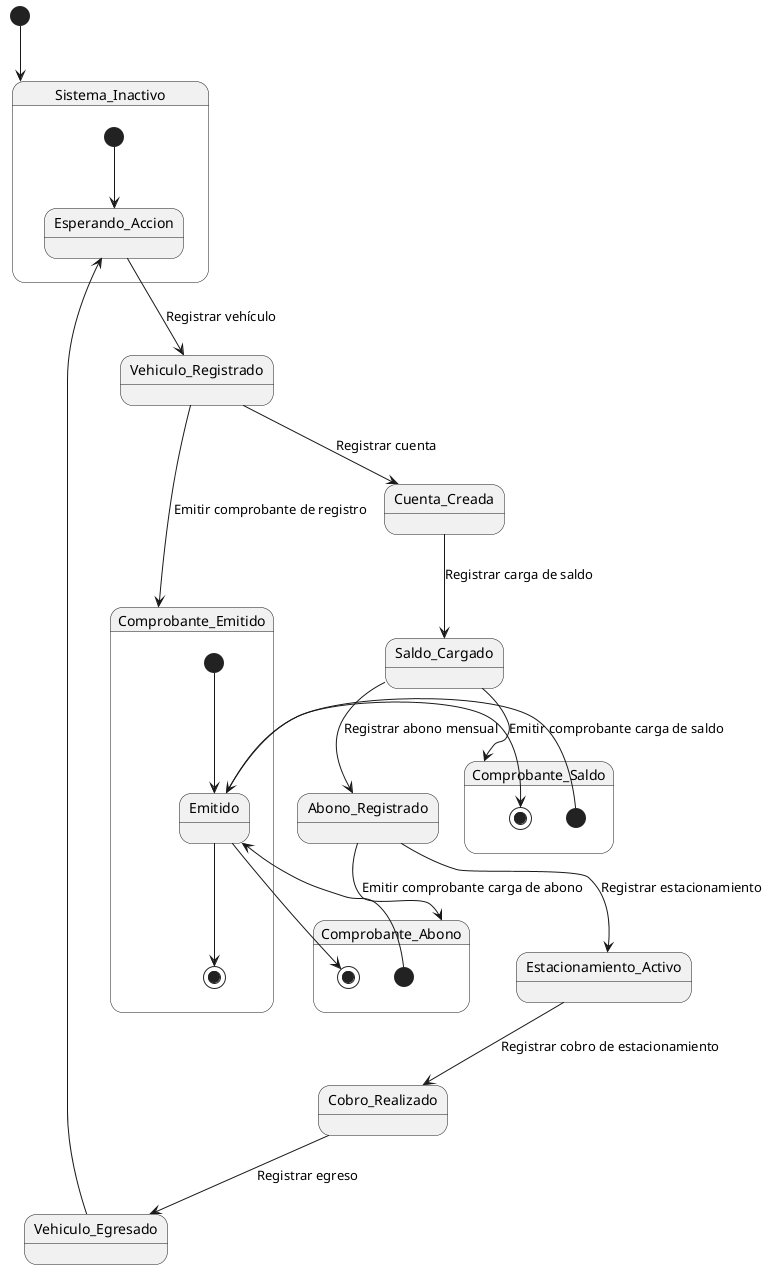 @startuml maquina_de_estado
[*] --> Sistema_Inactivo

state Sistema_Inactivo {
    [*] --> Esperando_Accion
}

Esperando_Accion --> Vehiculo_Registrado : Registrar vehículo
Vehiculo_Registrado --> Cuenta_Creada : Registrar cuenta
Cuenta_Creada --> Saldo_Cargado : Registrar carga de saldo
Saldo_Cargado --> Abono_Registrado : Registrar abono mensual
Abono_Registrado --> Estacionamiento_Activo : Registrar estacionamiento
Estacionamiento_Activo --> Cobro_Realizado : Registrar cobro de estacionamiento
Cobro_Realizado --> Vehiculo_Egresado : Registrar egreso
Vehiculo_Egresado --> Esperando_Accion

Vehiculo_Registrado --> Comprobante_Emitido : Emitir comprobante de registro
Saldo_Cargado --> Comprobante_Saldo : Emitir comprobante carga de saldo
Abono_Registrado --> Comprobante_Abono : Emitir comprobante carga de abono

state Comprobante_Emitido {
    [*] --> Emitido
    Emitido --> [*]
}

state Comprobante_Saldo {
    [*] --> Emitido
    Emitido --> [*]
}

state Comprobante_Abono {
    [*] --> Emitido
    Emitido --> [*]
}

@enduml
